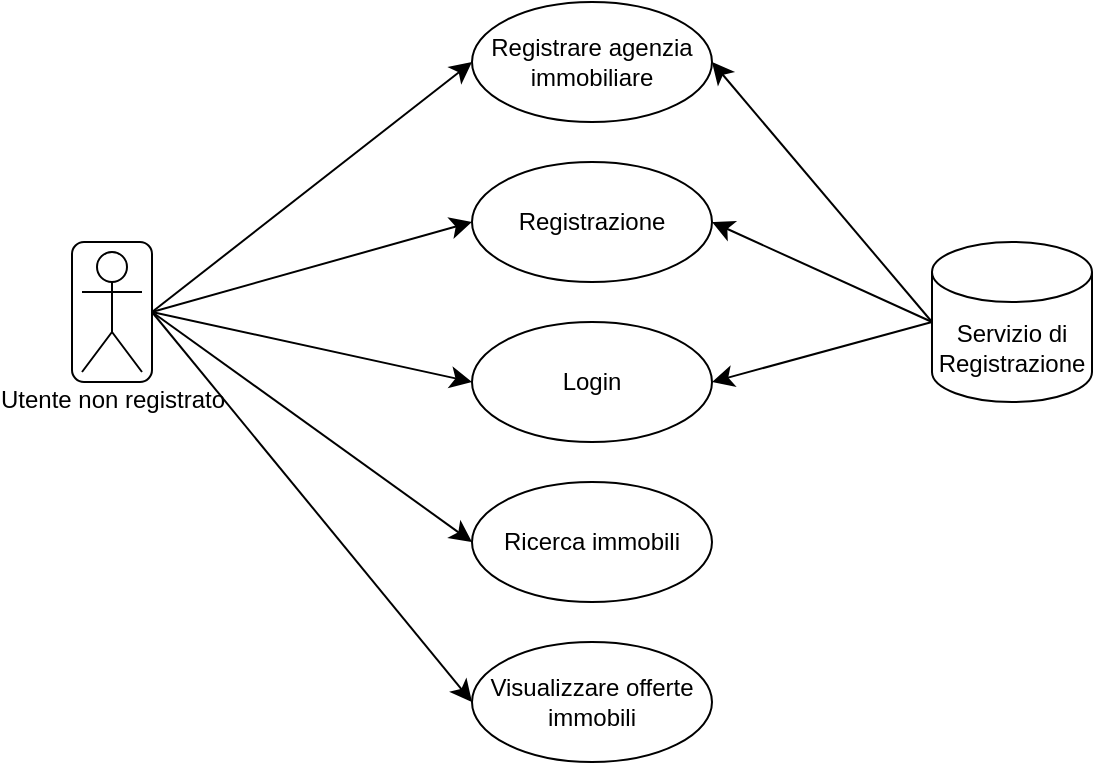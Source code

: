 <mxfile version="26.0.6">
  <diagram name="Pagina-1" id="9lc1VZEvoKPwYbyYQk4N">
    <mxGraphModel dx="712" dy="822" grid="1" gridSize="10" guides="1" tooltips="1" connect="1" arrows="1" fold="1" page="1" pageScale="1" pageWidth="827" pageHeight="1169" math="0" shadow="0">
      <root>
        <mxCell id="0" />
        <mxCell id="1" parent="0" />
        <mxCell id="3NWVcBYFqwOyfqp63vLd-2" style="edgeStyle=none;curved=1;rounded=0;orthogonalLoop=1;jettySize=auto;html=1;exitX=1;exitY=0.5;exitDx=0;exitDy=0;entryX=0;entryY=0.5;entryDx=0;entryDy=0;fontSize=12;startSize=8;endSize=8;" parent="1" source="3NWVcBYFqwOyfqp63vLd-1" target="NwDK-UJqqJaXsO0JLRKO-2" edge="1">
          <mxGeometry relative="1" as="geometry" />
        </mxCell>
        <mxCell id="3NWVcBYFqwOyfqp63vLd-3" style="edgeStyle=none;curved=1;rounded=0;orthogonalLoop=1;jettySize=auto;html=1;exitX=1;exitY=0.5;exitDx=0;exitDy=0;entryX=0;entryY=0.5;entryDx=0;entryDy=0;fontSize=12;startSize=8;endSize=8;" parent="1" source="3NWVcBYFqwOyfqp63vLd-1" target="NwDK-UJqqJaXsO0JLRKO-3" edge="1">
          <mxGeometry relative="1" as="geometry" />
        </mxCell>
        <mxCell id="3NWVcBYFqwOyfqp63vLd-4" style="edgeStyle=none;curved=1;rounded=0;orthogonalLoop=1;jettySize=auto;html=1;exitX=1;exitY=0.5;exitDx=0;exitDy=0;entryX=0;entryY=0.5;entryDx=0;entryDy=0;fontSize=12;startSize=8;endSize=8;" parent="1" source="3NWVcBYFqwOyfqp63vLd-1" target="NwDK-UJqqJaXsO0JLRKO-4" edge="1">
          <mxGeometry relative="1" as="geometry" />
        </mxCell>
        <mxCell id="3NWVcBYFqwOyfqp63vLd-6" style="edgeStyle=none;curved=1;rounded=0;orthogonalLoop=1;jettySize=auto;html=1;exitX=1;exitY=0.5;exitDx=0;exitDy=0;entryX=0;entryY=0.5;entryDx=0;entryDy=0;fontSize=12;startSize=8;endSize=8;" parent="1" source="3NWVcBYFqwOyfqp63vLd-1" target="NwDK-UJqqJaXsO0JLRKO-6" edge="1">
          <mxGeometry relative="1" as="geometry" />
        </mxCell>
        <mxCell id="3NWVcBYFqwOyfqp63vLd-1" value="" style="rounded=1;whiteSpace=wrap;html=1;" parent="1" vertex="1">
          <mxGeometry x="120" y="520" width="40" height="70" as="geometry" />
        </mxCell>
        <mxCell id="NwDK-UJqqJaXsO0JLRKO-1" value="Utente non registrato" style="shape=umlActor;verticalLabelPosition=bottom;verticalAlign=top;html=1;" parent="1" vertex="1">
          <mxGeometry x="125" y="525" width="30" height="60" as="geometry" />
        </mxCell>
        <mxCell id="NwDK-UJqqJaXsO0JLRKO-2" value="Registrare agenzia immobiliare" style="ellipse;whiteSpace=wrap;html=1;" parent="1" vertex="1">
          <mxGeometry x="320" y="400" width="120" height="60" as="geometry" />
        </mxCell>
        <mxCell id="NwDK-UJqqJaXsO0JLRKO-3" value="Registrazione" style="ellipse;whiteSpace=wrap;html=1;" parent="1" vertex="1">
          <mxGeometry x="320" y="480" width="120" height="60" as="geometry" />
        </mxCell>
        <mxCell id="NwDK-UJqqJaXsO0JLRKO-4" value="Login" style="ellipse;whiteSpace=wrap;html=1;" parent="1" vertex="1">
          <mxGeometry x="320" y="560" width="120" height="60" as="geometry" />
        </mxCell>
        <mxCell id="NwDK-UJqqJaXsO0JLRKO-5" value="Ricerca immobili" style="ellipse;whiteSpace=wrap;html=1;" parent="1" vertex="1">
          <mxGeometry x="320" y="640" width="120" height="60" as="geometry" />
        </mxCell>
        <mxCell id="NwDK-UJqqJaXsO0JLRKO-6" value="Visualizzare offerte immobili" style="ellipse;whiteSpace=wrap;html=1;" parent="1" vertex="1">
          <mxGeometry x="320" y="720" width="120" height="60" as="geometry" />
        </mxCell>
        <mxCell id="3NWVcBYFqwOyfqp63vLd-7" style="edgeStyle=none;curved=1;rounded=0;orthogonalLoop=1;jettySize=auto;html=1;exitX=0;exitY=0.5;exitDx=0;exitDy=0;exitPerimeter=0;entryX=1;entryY=0.5;entryDx=0;entryDy=0;fontSize=12;startSize=8;endSize=8;" parent="1" source="etb7i-2U7ktFEOz6GNKo-1" target="NwDK-UJqqJaXsO0JLRKO-2" edge="1">
          <mxGeometry relative="1" as="geometry" />
        </mxCell>
        <mxCell id="3NWVcBYFqwOyfqp63vLd-8" style="edgeStyle=none;curved=1;rounded=0;orthogonalLoop=1;jettySize=auto;html=1;exitX=0;exitY=0.5;exitDx=0;exitDy=0;exitPerimeter=0;entryX=1;entryY=0.5;entryDx=0;entryDy=0;fontSize=12;startSize=8;endSize=8;" parent="1" source="etb7i-2U7ktFEOz6GNKo-1" target="NwDK-UJqqJaXsO0JLRKO-3" edge="1">
          <mxGeometry relative="1" as="geometry" />
        </mxCell>
        <mxCell id="3NWVcBYFqwOyfqp63vLd-9" style="edgeStyle=none;curved=1;rounded=0;orthogonalLoop=1;jettySize=auto;html=1;exitX=0;exitY=0.5;exitDx=0;exitDy=0;exitPerimeter=0;entryX=1;entryY=0.5;entryDx=0;entryDy=0;fontSize=12;startSize=8;endSize=8;" parent="1" source="etb7i-2U7ktFEOz6GNKo-1" target="NwDK-UJqqJaXsO0JLRKO-4" edge="1">
          <mxGeometry relative="1" as="geometry" />
        </mxCell>
        <mxCell id="etb7i-2U7ktFEOz6GNKo-1" value="Servizio di Registrazione" style="shape=cylinder3;whiteSpace=wrap;html=1;boundedLbl=1;backgroundOutline=1;size=15;" parent="1" vertex="1">
          <mxGeometry x="550" y="520" width="80" height="80" as="geometry" />
        </mxCell>
        <mxCell id="3NWVcBYFqwOyfqp63vLd-5" style="edgeStyle=none;curved=1;rounded=0;orthogonalLoop=1;jettySize=auto;html=1;exitX=1;exitY=0.5;exitDx=0;exitDy=0;fontSize=12;startSize=8;endSize=8;entryX=0;entryY=0.5;entryDx=0;entryDy=0;" parent="1" source="3NWVcBYFqwOyfqp63vLd-1" target="NwDK-UJqqJaXsO0JLRKO-5" edge="1">
          <mxGeometry relative="1" as="geometry">
            <mxPoint x="320" y="680" as="targetPoint" />
          </mxGeometry>
        </mxCell>
      </root>
    </mxGraphModel>
  </diagram>
</mxfile>
